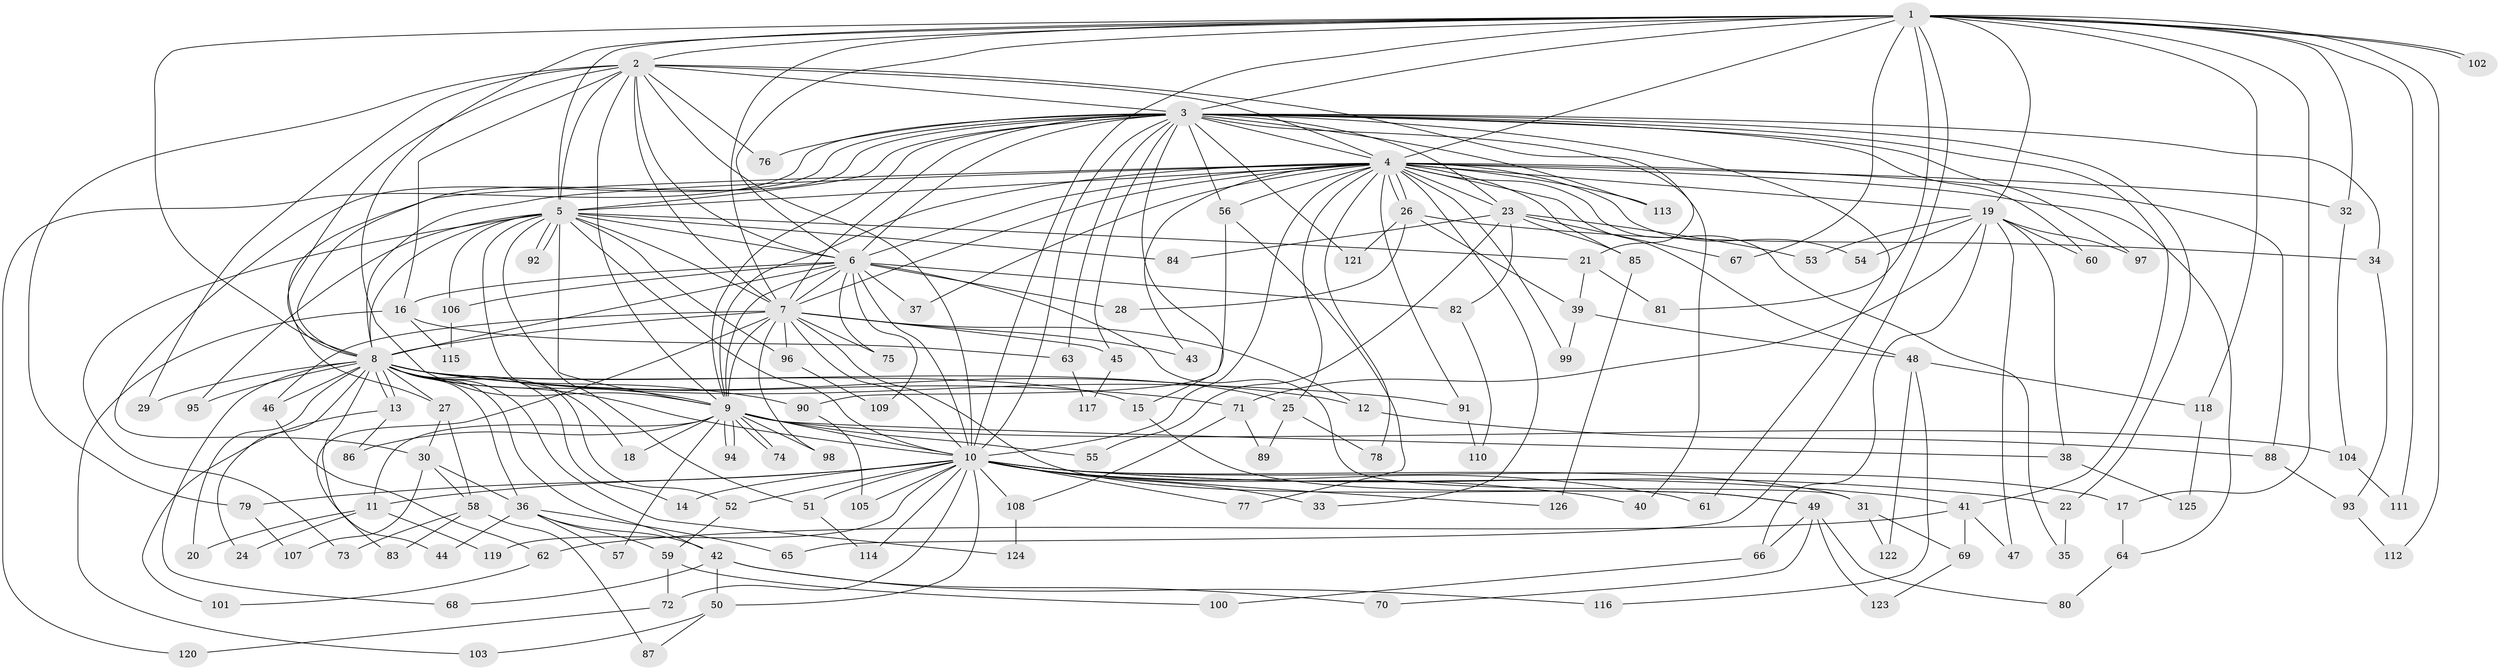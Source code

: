 // Generated by graph-tools (version 1.1) at 2025/43/03/09/25 04:43:14]
// undirected, 126 vertices, 277 edges
graph export_dot {
graph [start="1"]
  node [color=gray90,style=filled];
  1;
  2;
  3;
  4;
  5;
  6;
  7;
  8;
  9;
  10;
  11;
  12;
  13;
  14;
  15;
  16;
  17;
  18;
  19;
  20;
  21;
  22;
  23;
  24;
  25;
  26;
  27;
  28;
  29;
  30;
  31;
  32;
  33;
  34;
  35;
  36;
  37;
  38;
  39;
  40;
  41;
  42;
  43;
  44;
  45;
  46;
  47;
  48;
  49;
  50;
  51;
  52;
  53;
  54;
  55;
  56;
  57;
  58;
  59;
  60;
  61;
  62;
  63;
  64;
  65;
  66;
  67;
  68;
  69;
  70;
  71;
  72;
  73;
  74;
  75;
  76;
  77;
  78;
  79;
  80;
  81;
  82;
  83;
  84;
  85;
  86;
  87;
  88;
  89;
  90;
  91;
  92;
  93;
  94;
  95;
  96;
  97;
  98;
  99;
  100;
  101;
  102;
  103;
  104;
  105;
  106;
  107;
  108;
  109;
  110;
  111;
  112;
  113;
  114;
  115;
  116;
  117;
  118;
  119;
  120;
  121;
  122;
  123;
  124;
  125;
  126;
  1 -- 2;
  1 -- 3;
  1 -- 4;
  1 -- 5;
  1 -- 6;
  1 -- 7;
  1 -- 8;
  1 -- 9;
  1 -- 10;
  1 -- 17;
  1 -- 19;
  1 -- 32;
  1 -- 65;
  1 -- 67;
  1 -- 81;
  1 -- 102;
  1 -- 102;
  1 -- 111;
  1 -- 112;
  1 -- 118;
  2 -- 3;
  2 -- 4;
  2 -- 5;
  2 -- 6;
  2 -- 7;
  2 -- 8;
  2 -- 9;
  2 -- 10;
  2 -- 16;
  2 -- 21;
  2 -- 29;
  2 -- 76;
  2 -- 79;
  3 -- 4;
  3 -- 5;
  3 -- 6;
  3 -- 7;
  3 -- 8;
  3 -- 9;
  3 -- 10;
  3 -- 15;
  3 -- 22;
  3 -- 23;
  3 -- 30;
  3 -- 34;
  3 -- 40;
  3 -- 41;
  3 -- 45;
  3 -- 56;
  3 -- 60;
  3 -- 61;
  3 -- 63;
  3 -- 76;
  3 -- 97;
  3 -- 113;
  3 -- 120;
  3 -- 121;
  4 -- 5;
  4 -- 6;
  4 -- 7;
  4 -- 8;
  4 -- 9;
  4 -- 10;
  4 -- 19;
  4 -- 23;
  4 -- 25;
  4 -- 26;
  4 -- 26;
  4 -- 27;
  4 -- 32;
  4 -- 33;
  4 -- 35;
  4 -- 37;
  4 -- 43;
  4 -- 48;
  4 -- 54;
  4 -- 56;
  4 -- 64;
  4 -- 78;
  4 -- 85;
  4 -- 88;
  4 -- 91;
  4 -- 99;
  4 -- 113;
  5 -- 6;
  5 -- 7;
  5 -- 8;
  5 -- 9;
  5 -- 10;
  5 -- 21;
  5 -- 51;
  5 -- 52;
  5 -- 73;
  5 -- 84;
  5 -- 92;
  5 -- 92;
  5 -- 95;
  5 -- 96;
  5 -- 106;
  6 -- 7;
  6 -- 8;
  6 -- 9;
  6 -- 10;
  6 -- 16;
  6 -- 28;
  6 -- 31;
  6 -- 37;
  6 -- 75;
  6 -- 82;
  6 -- 106;
  6 -- 109;
  7 -- 8;
  7 -- 9;
  7 -- 10;
  7 -- 12;
  7 -- 43;
  7 -- 45;
  7 -- 46;
  7 -- 49;
  7 -- 75;
  7 -- 83;
  7 -- 96;
  7 -- 98;
  8 -- 9;
  8 -- 10;
  8 -- 12;
  8 -- 13;
  8 -- 13;
  8 -- 14;
  8 -- 15;
  8 -- 18;
  8 -- 20;
  8 -- 24;
  8 -- 25;
  8 -- 27;
  8 -- 29;
  8 -- 36;
  8 -- 42;
  8 -- 44;
  8 -- 46;
  8 -- 68;
  8 -- 71;
  8 -- 90;
  8 -- 91;
  8 -- 95;
  8 -- 124;
  9 -- 10;
  9 -- 11;
  9 -- 18;
  9 -- 38;
  9 -- 55;
  9 -- 57;
  9 -- 74;
  9 -- 74;
  9 -- 86;
  9 -- 94;
  9 -- 94;
  9 -- 98;
  9 -- 104;
  10 -- 11;
  10 -- 14;
  10 -- 17;
  10 -- 22;
  10 -- 31;
  10 -- 33;
  10 -- 40;
  10 -- 41;
  10 -- 50;
  10 -- 51;
  10 -- 52;
  10 -- 61;
  10 -- 72;
  10 -- 77;
  10 -- 79;
  10 -- 105;
  10 -- 108;
  10 -- 114;
  10 -- 119;
  10 -- 126;
  11 -- 20;
  11 -- 24;
  11 -- 119;
  12 -- 88;
  13 -- 86;
  13 -- 101;
  15 -- 49;
  16 -- 63;
  16 -- 103;
  16 -- 115;
  17 -- 64;
  19 -- 38;
  19 -- 47;
  19 -- 53;
  19 -- 54;
  19 -- 60;
  19 -- 66;
  19 -- 71;
  19 -- 97;
  21 -- 39;
  21 -- 81;
  22 -- 35;
  23 -- 53;
  23 -- 55;
  23 -- 67;
  23 -- 82;
  23 -- 84;
  23 -- 85;
  25 -- 78;
  25 -- 89;
  26 -- 28;
  26 -- 34;
  26 -- 39;
  26 -- 121;
  27 -- 30;
  27 -- 58;
  30 -- 36;
  30 -- 58;
  30 -- 107;
  31 -- 69;
  31 -- 122;
  32 -- 104;
  34 -- 93;
  36 -- 42;
  36 -- 44;
  36 -- 57;
  36 -- 59;
  36 -- 65;
  38 -- 125;
  39 -- 48;
  39 -- 99;
  41 -- 47;
  41 -- 62;
  41 -- 69;
  42 -- 50;
  42 -- 68;
  42 -- 70;
  42 -- 116;
  45 -- 117;
  46 -- 62;
  48 -- 116;
  48 -- 118;
  48 -- 122;
  49 -- 66;
  49 -- 70;
  49 -- 80;
  49 -- 123;
  50 -- 87;
  50 -- 103;
  51 -- 114;
  52 -- 59;
  56 -- 77;
  56 -- 90;
  58 -- 73;
  58 -- 83;
  58 -- 87;
  59 -- 72;
  59 -- 100;
  62 -- 101;
  63 -- 117;
  64 -- 80;
  66 -- 100;
  69 -- 123;
  71 -- 89;
  71 -- 108;
  72 -- 120;
  79 -- 107;
  82 -- 110;
  85 -- 126;
  88 -- 93;
  90 -- 105;
  91 -- 110;
  93 -- 112;
  96 -- 109;
  104 -- 111;
  106 -- 115;
  108 -- 124;
  118 -- 125;
}
